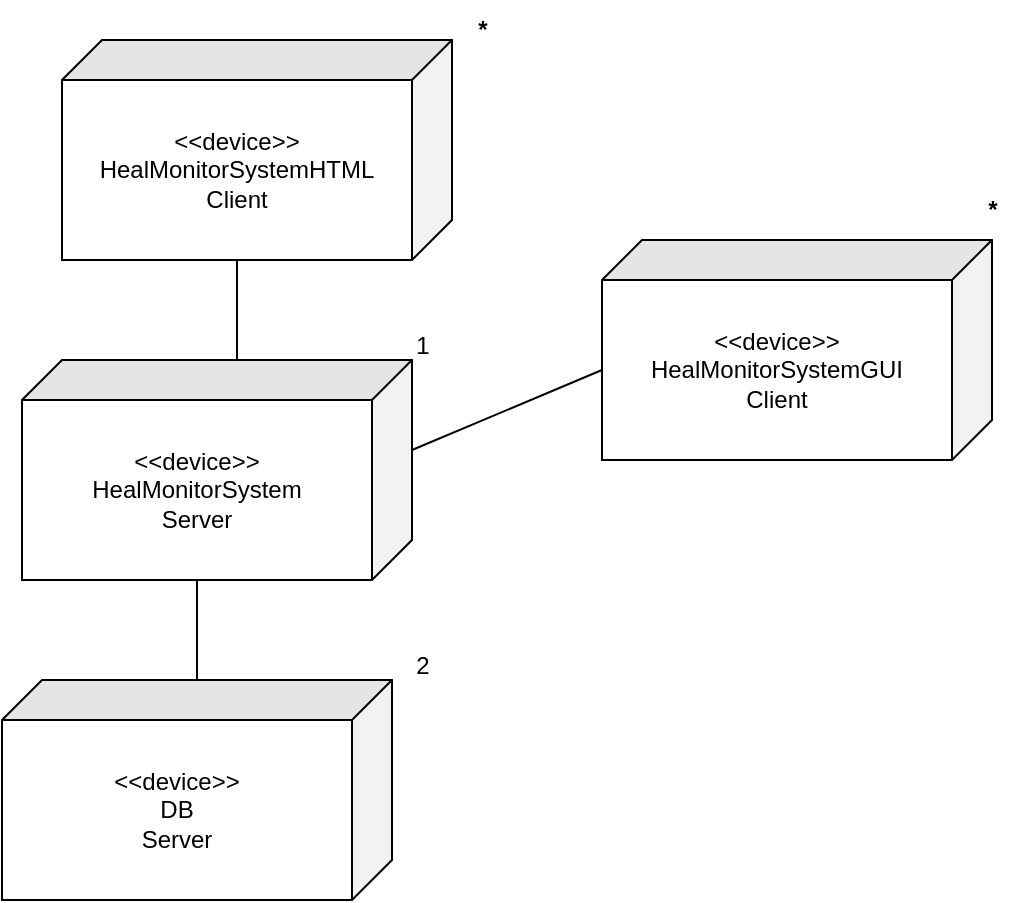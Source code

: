 <mxfile version="27.0.3">
  <diagram name="Page-1" id="FkFSyfI_OBTTS7HFIyCs">
    <mxGraphModel dx="812" dy="770" grid="1" gridSize="10" guides="1" tooltips="1" connect="1" arrows="1" fold="1" page="1" pageScale="1" pageWidth="850" pageHeight="1100" math="0" shadow="0">
      <root>
        <mxCell id="0" />
        <mxCell id="1" parent="0" />
        <mxCell id="JOD0CruA2qzfyjOclvug-2" value="&amp;lt;&amp;lt;device&amp;gt;&amp;gt;&lt;div&gt;HealMonitorSystemHTML&lt;/div&gt;&lt;div&gt;Client&lt;/div&gt;" style="shape=cube;whiteSpace=wrap;html=1;boundedLbl=1;backgroundOutline=1;darkOpacity=0.05;darkOpacity2=0.1;direction=south;" vertex="1" parent="1">
          <mxGeometry x="260" y="260" width="195" height="110" as="geometry" />
        </mxCell>
        <mxCell id="JOD0CruA2qzfyjOclvug-3" value="&amp;lt;&amp;lt;device&amp;gt;&amp;gt;&lt;div&gt;HealMonitorSystem&lt;/div&gt;&lt;div&gt;Server&lt;/div&gt;" style="shape=cube;whiteSpace=wrap;html=1;boundedLbl=1;backgroundOutline=1;darkOpacity=0.05;darkOpacity2=0.1;direction=south;" vertex="1" parent="1">
          <mxGeometry x="240" y="420" width="195" height="110" as="geometry" />
        </mxCell>
        <mxCell id="JOD0CruA2qzfyjOclvug-4" value="&amp;lt;&amp;lt;device&amp;gt;&amp;gt;&lt;div&gt;DB&lt;/div&gt;&lt;div&gt;Server&lt;/div&gt;" style="shape=cube;whiteSpace=wrap;html=1;boundedLbl=1;backgroundOutline=1;darkOpacity=0.05;darkOpacity2=0.1;direction=south;" vertex="1" parent="1">
          <mxGeometry x="230" y="580" width="195" height="110" as="geometry" />
        </mxCell>
        <mxCell id="JOD0CruA2qzfyjOclvug-5" value="&amp;lt;&amp;lt;device&amp;gt;&amp;gt;&lt;div&gt;HealMonitorSystemGUI&lt;/div&gt;&lt;div&gt;Client&lt;/div&gt;" style="shape=cube;whiteSpace=wrap;html=1;boundedLbl=1;backgroundOutline=1;darkOpacity=0.05;darkOpacity2=0.1;direction=south;" vertex="1" parent="1">
          <mxGeometry x="530" y="360" width="195" height="110" as="geometry" />
        </mxCell>
        <mxCell id="JOD0CruA2qzfyjOclvug-6" value="*" style="text;html=1;align=center;verticalAlign=middle;resizable=0;points=[];autosize=1;strokeColor=none;fillColor=none;fontStyle=1" vertex="1" parent="1">
          <mxGeometry x="455" y="240" width="30" height="30" as="geometry" />
        </mxCell>
        <mxCell id="JOD0CruA2qzfyjOclvug-9" value="" style="endArrow=none;html=1;rounded=0;entryX=0;entryY=0;entryDx=110;entryDy=107.5;entryPerimeter=0;exitX=0;exitY=0;exitDx=0;exitDy=87.5;exitPerimeter=0;" edge="1" parent="1" source="JOD0CruA2qzfyjOclvug-3" target="JOD0CruA2qzfyjOclvug-2">
          <mxGeometry width="50" height="50" relative="1" as="geometry">
            <mxPoint x="340" y="440" as="sourcePoint" />
            <mxPoint x="390" y="390" as="targetPoint" />
          </mxGeometry>
        </mxCell>
        <mxCell id="JOD0CruA2qzfyjOclvug-10" value="" style="endArrow=none;html=1;rounded=0;entryX=0;entryY=0;entryDx=110;entryDy=107.5;entryPerimeter=0;" edge="1" parent="1" source="JOD0CruA2qzfyjOclvug-4" target="JOD0CruA2qzfyjOclvug-3">
          <mxGeometry width="50" height="50" relative="1" as="geometry">
            <mxPoint x="340" y="440" as="sourcePoint" />
            <mxPoint x="390" y="390" as="targetPoint" />
          </mxGeometry>
        </mxCell>
        <mxCell id="JOD0CruA2qzfyjOclvug-11" value="" style="endArrow=none;html=1;rounded=0;entryX=0;entryY=0;entryDx=65;entryDy=195;entryPerimeter=0;exitX=0;exitY=0;exitDx=45;exitDy=0;exitPerimeter=0;" edge="1" parent="1" source="JOD0CruA2qzfyjOclvug-3" target="JOD0CruA2qzfyjOclvug-5">
          <mxGeometry width="50" height="50" relative="1" as="geometry">
            <mxPoint x="340" y="440" as="sourcePoint" />
            <mxPoint x="390" y="390" as="targetPoint" />
          </mxGeometry>
        </mxCell>
        <mxCell id="JOD0CruA2qzfyjOclvug-12" value="*" style="text;html=1;align=center;verticalAlign=middle;resizable=0;points=[];autosize=1;strokeColor=none;fillColor=none;fontStyle=1" vertex="1" parent="1">
          <mxGeometry x="710" y="330" width="30" height="30" as="geometry" />
        </mxCell>
        <mxCell id="JOD0CruA2qzfyjOclvug-13" value="1" style="text;html=1;align=center;verticalAlign=middle;resizable=0;points=[];autosize=1;strokeColor=none;fillColor=none;" vertex="1" parent="1">
          <mxGeometry x="425" y="398" width="30" height="30" as="geometry" />
        </mxCell>
        <mxCell id="JOD0CruA2qzfyjOclvug-14" value="2" style="text;html=1;align=center;verticalAlign=middle;resizable=0;points=[];autosize=1;strokeColor=none;fillColor=none;" vertex="1" parent="1">
          <mxGeometry x="425" y="558" width="30" height="30" as="geometry" />
        </mxCell>
      </root>
    </mxGraphModel>
  </diagram>
</mxfile>
